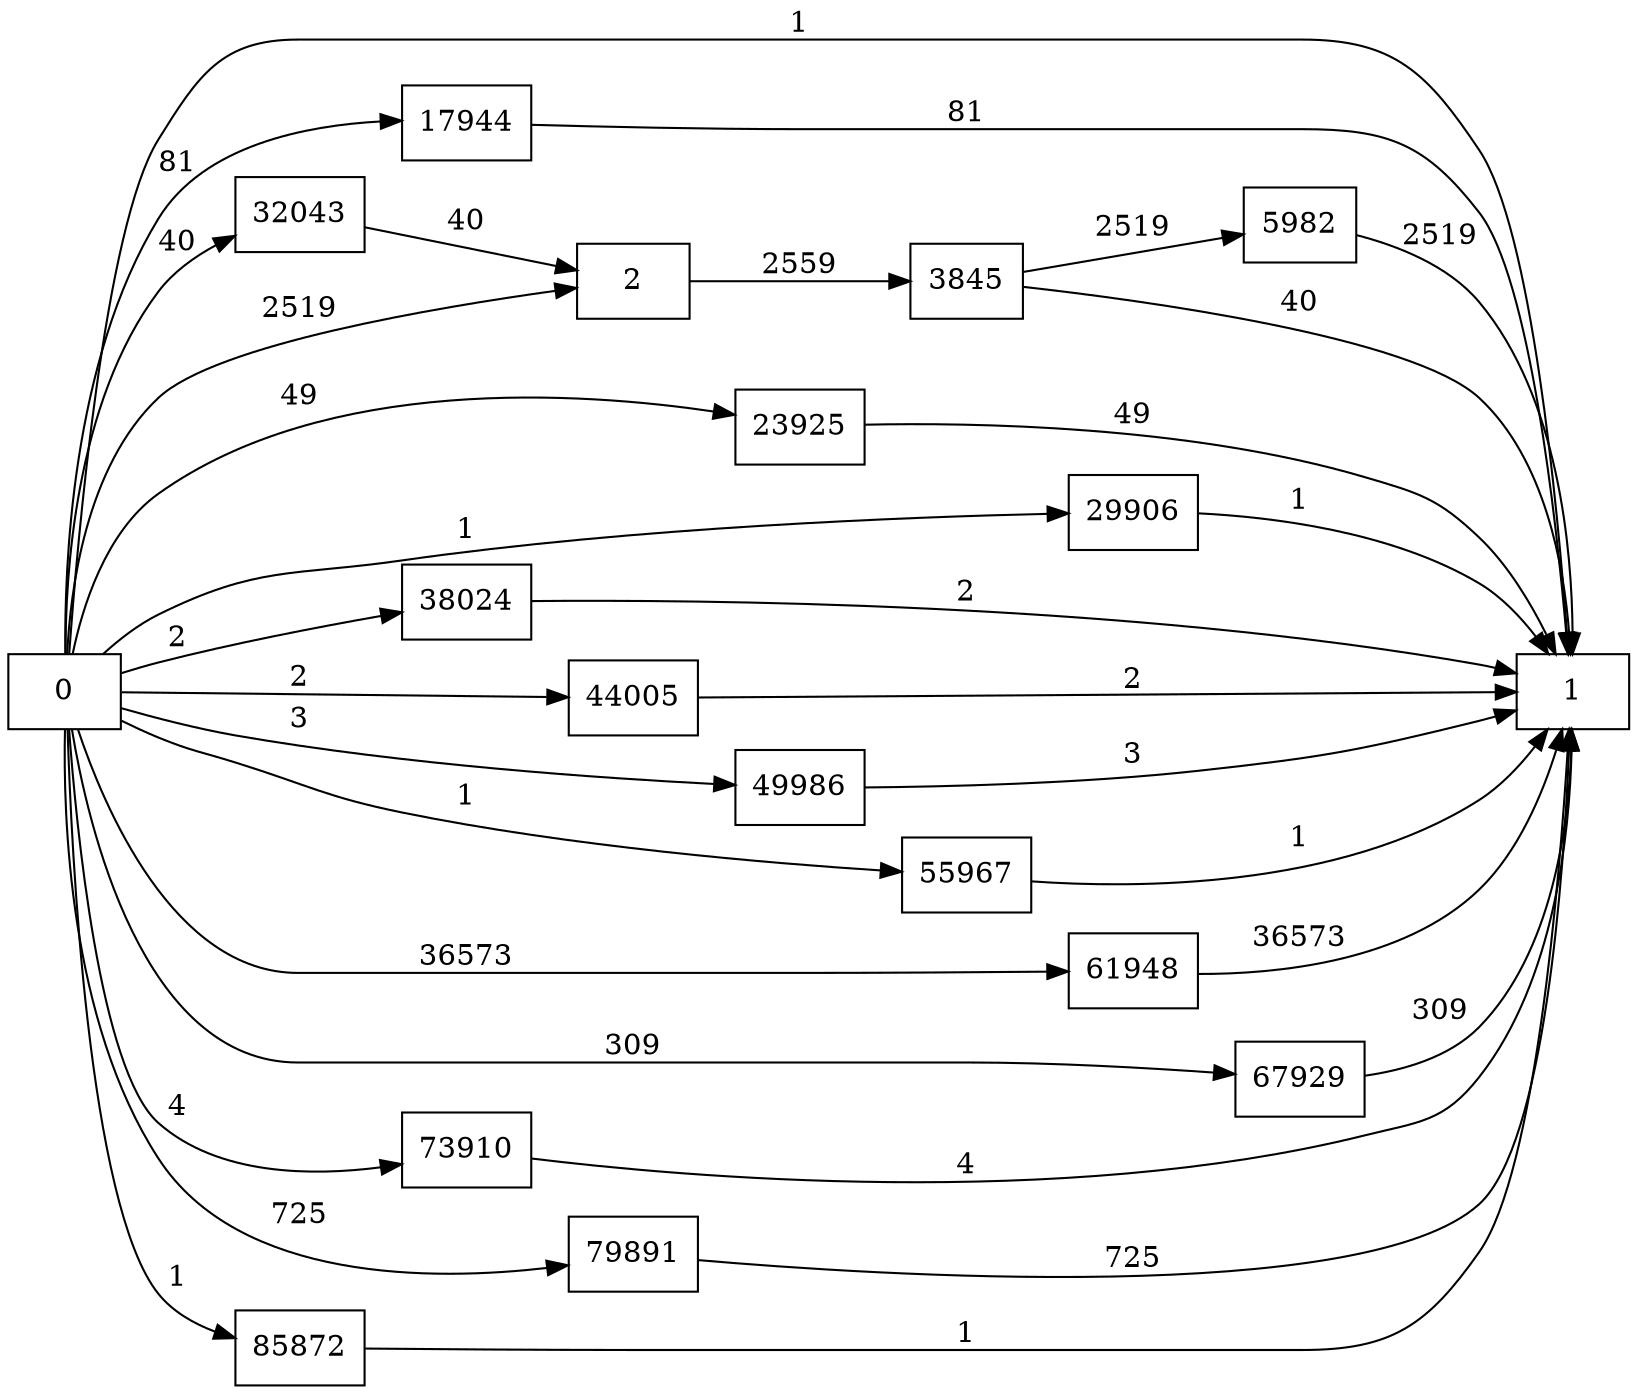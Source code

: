 digraph {
	graph [rankdir=LR]
	node [shape=rectangle]
	2 -> 3845 [label=2559]
	3845 -> 1 [label=40]
	3845 -> 5982 [label=2519]
	5982 -> 1 [label=2519]
	17944 -> 1 [label=81]
	23925 -> 1 [label=49]
	29906 -> 1 [label=1]
	32043 -> 2 [label=40]
	38024 -> 1 [label=2]
	44005 -> 1 [label=2]
	49986 -> 1 [label=3]
	55967 -> 1 [label=1]
	61948 -> 1 [label=36573]
	67929 -> 1 [label=309]
	73910 -> 1 [label=4]
	79891 -> 1 [label=725]
	85872 -> 1 [label=1]
	0 -> 2 [label=2519]
	0 -> 1 [label=1]
	0 -> 17944 [label=81]
	0 -> 23925 [label=49]
	0 -> 29906 [label=1]
	0 -> 32043 [label=40]
	0 -> 38024 [label=2]
	0 -> 44005 [label=2]
	0 -> 49986 [label=3]
	0 -> 55967 [label=1]
	0 -> 61948 [label=36573]
	0 -> 67929 [label=309]
	0 -> 73910 [label=4]
	0 -> 79891 [label=725]
	0 -> 85872 [label=1]
}
